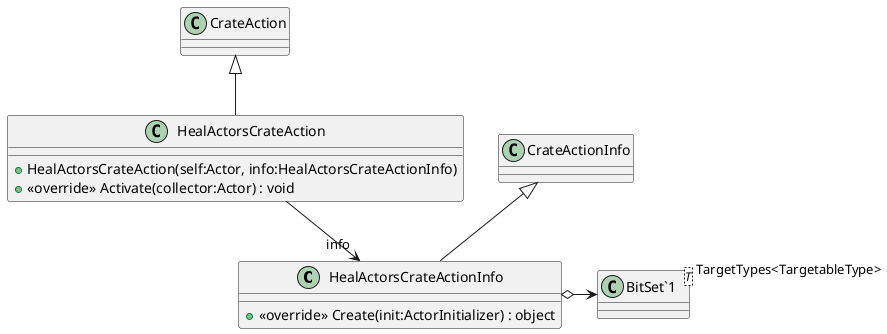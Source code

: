 @startuml
class HealActorsCrateActionInfo {
    + <<override>> Create(init:ActorInitializer) : object
}
class HealActorsCrateAction {
    + HealActorsCrateAction(self:Actor, info:HealActorsCrateActionInfo)
    + <<override>> Activate(collector:Actor) : void
}
class "BitSet`1"<T> {
}
CrateActionInfo <|-- HealActorsCrateActionInfo
HealActorsCrateActionInfo o-> "TargetTypes<TargetableType>" "BitSet`1"
CrateAction <|-- HealActorsCrateAction
HealActorsCrateAction --> "info" HealActorsCrateActionInfo
@enduml
